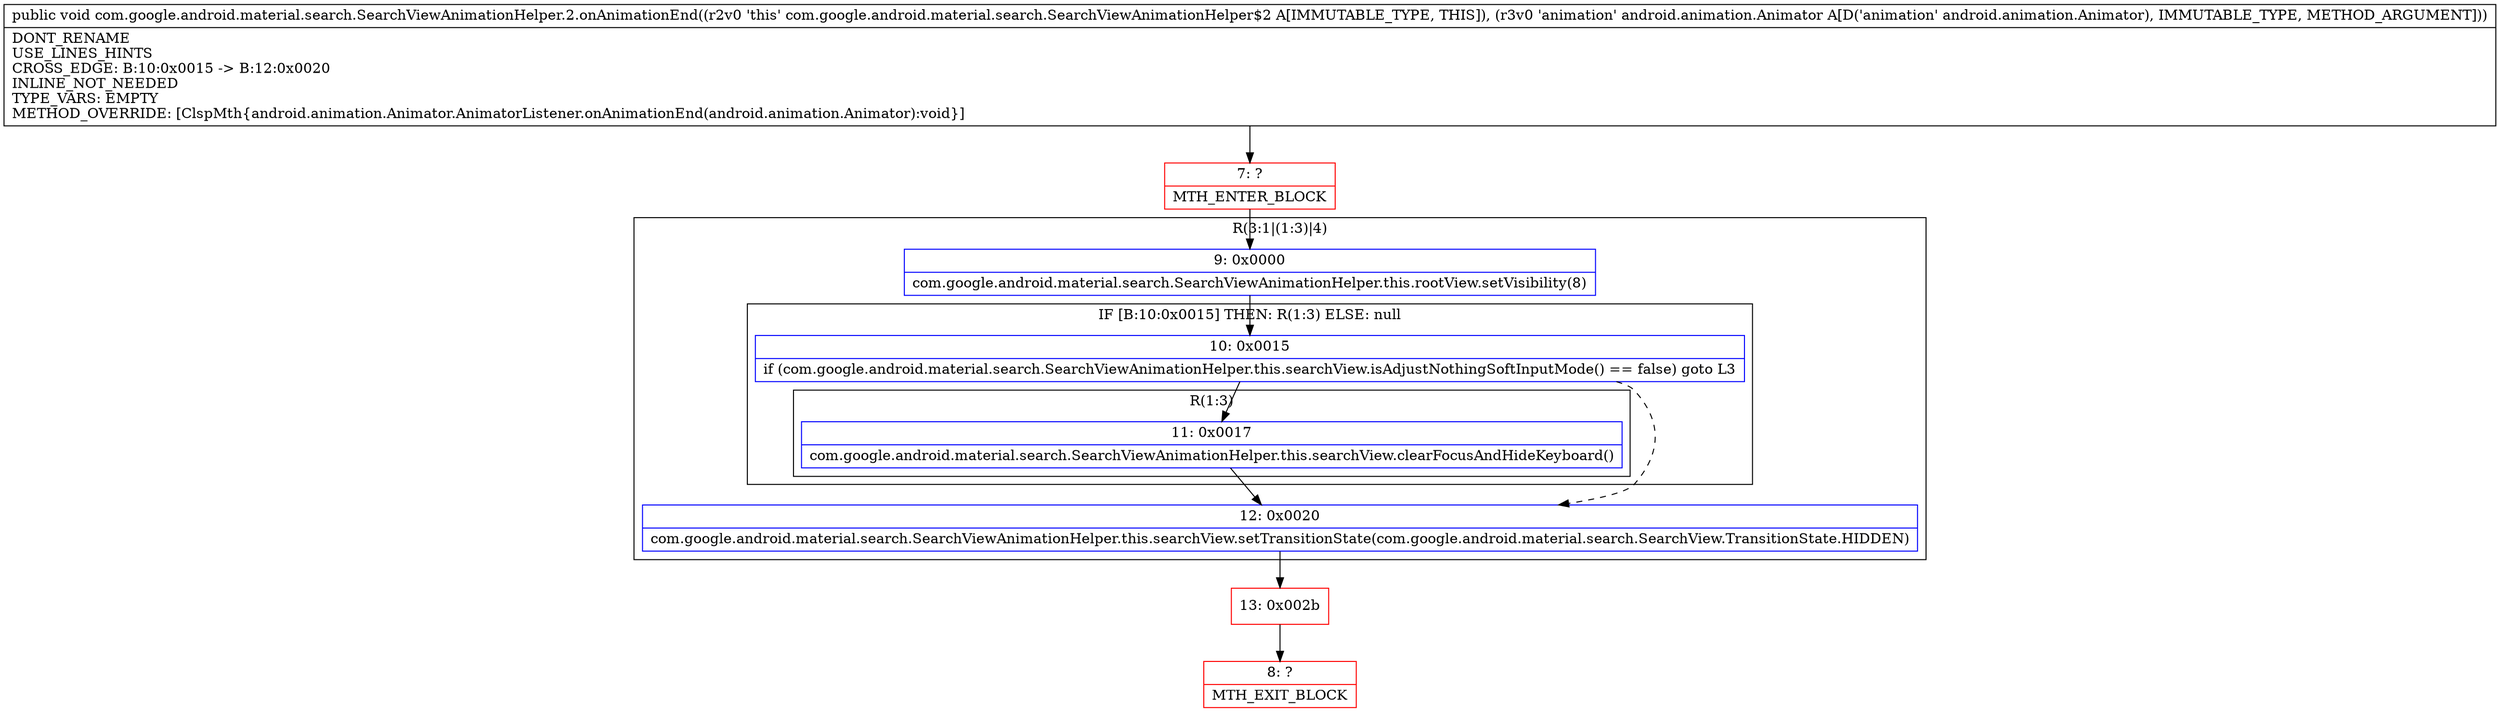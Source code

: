 digraph "CFG forcom.google.android.material.search.SearchViewAnimationHelper.2.onAnimationEnd(Landroid\/animation\/Animator;)V" {
subgraph cluster_Region_799142576 {
label = "R(3:1|(1:3)|4)";
node [shape=record,color=blue];
Node_9 [shape=record,label="{9\:\ 0x0000|com.google.android.material.search.SearchViewAnimationHelper.this.rootView.setVisibility(8)\l}"];
subgraph cluster_IfRegion_752953303 {
label = "IF [B:10:0x0015] THEN: R(1:3) ELSE: null";
node [shape=record,color=blue];
Node_10 [shape=record,label="{10\:\ 0x0015|if (com.google.android.material.search.SearchViewAnimationHelper.this.searchView.isAdjustNothingSoftInputMode() == false) goto L3\l}"];
subgraph cluster_Region_1044151315 {
label = "R(1:3)";
node [shape=record,color=blue];
Node_11 [shape=record,label="{11\:\ 0x0017|com.google.android.material.search.SearchViewAnimationHelper.this.searchView.clearFocusAndHideKeyboard()\l}"];
}
}
Node_12 [shape=record,label="{12\:\ 0x0020|com.google.android.material.search.SearchViewAnimationHelper.this.searchView.setTransitionState(com.google.android.material.search.SearchView.TransitionState.HIDDEN)\l}"];
}
Node_7 [shape=record,color=red,label="{7\:\ ?|MTH_ENTER_BLOCK\l}"];
Node_13 [shape=record,color=red,label="{13\:\ 0x002b}"];
Node_8 [shape=record,color=red,label="{8\:\ ?|MTH_EXIT_BLOCK\l}"];
MethodNode[shape=record,label="{public void com.google.android.material.search.SearchViewAnimationHelper.2.onAnimationEnd((r2v0 'this' com.google.android.material.search.SearchViewAnimationHelper$2 A[IMMUTABLE_TYPE, THIS]), (r3v0 'animation' android.animation.Animator A[D('animation' android.animation.Animator), IMMUTABLE_TYPE, METHOD_ARGUMENT]))  | DONT_RENAME\lUSE_LINES_HINTS\lCROSS_EDGE: B:10:0x0015 \-\> B:12:0x0020\lINLINE_NOT_NEEDED\lTYPE_VARS: EMPTY\lMETHOD_OVERRIDE: [ClspMth\{android.animation.Animator.AnimatorListener.onAnimationEnd(android.animation.Animator):void\}]\l}"];
MethodNode -> Node_7;Node_9 -> Node_10;
Node_10 -> Node_11;
Node_10 -> Node_12[style=dashed];
Node_11 -> Node_12;
Node_12 -> Node_13;
Node_7 -> Node_9;
Node_13 -> Node_8;
}

